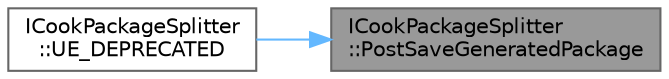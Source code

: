 digraph "ICookPackageSplitter::PostSaveGeneratedPackage"
{
 // INTERACTIVE_SVG=YES
 // LATEX_PDF_SIZE
  bgcolor="transparent";
  edge [fontname=Helvetica,fontsize=10,labelfontname=Helvetica,labelfontsize=10];
  node [fontname=Helvetica,fontsize=10,shape=box,height=0.2,width=0.4];
  rankdir="RL";
  Node1 [id="Node000001",label="ICookPackageSplitter\l::PostSaveGeneratedPackage",height=0.2,width=0.4,color="gray40", fillcolor="grey60", style="filled", fontcolor="black",tooltip="Called after saving a generated package."];
  Node1 -> Node2 [id="edge1_Node000001_Node000002",dir="back",color="steelblue1",style="solid",tooltip=" "];
  Node2 [id="Node000002",label="ICookPackageSplitter\l::UE_DEPRECATED",height=0.2,width=0.4,color="grey40", fillcolor="white", style="filled",URL="$d0/d6d/classICookPackageSplitter.html#a4d7fbea70d6b5d9e66b9aa47085f13f4",tooltip=" "];
}
